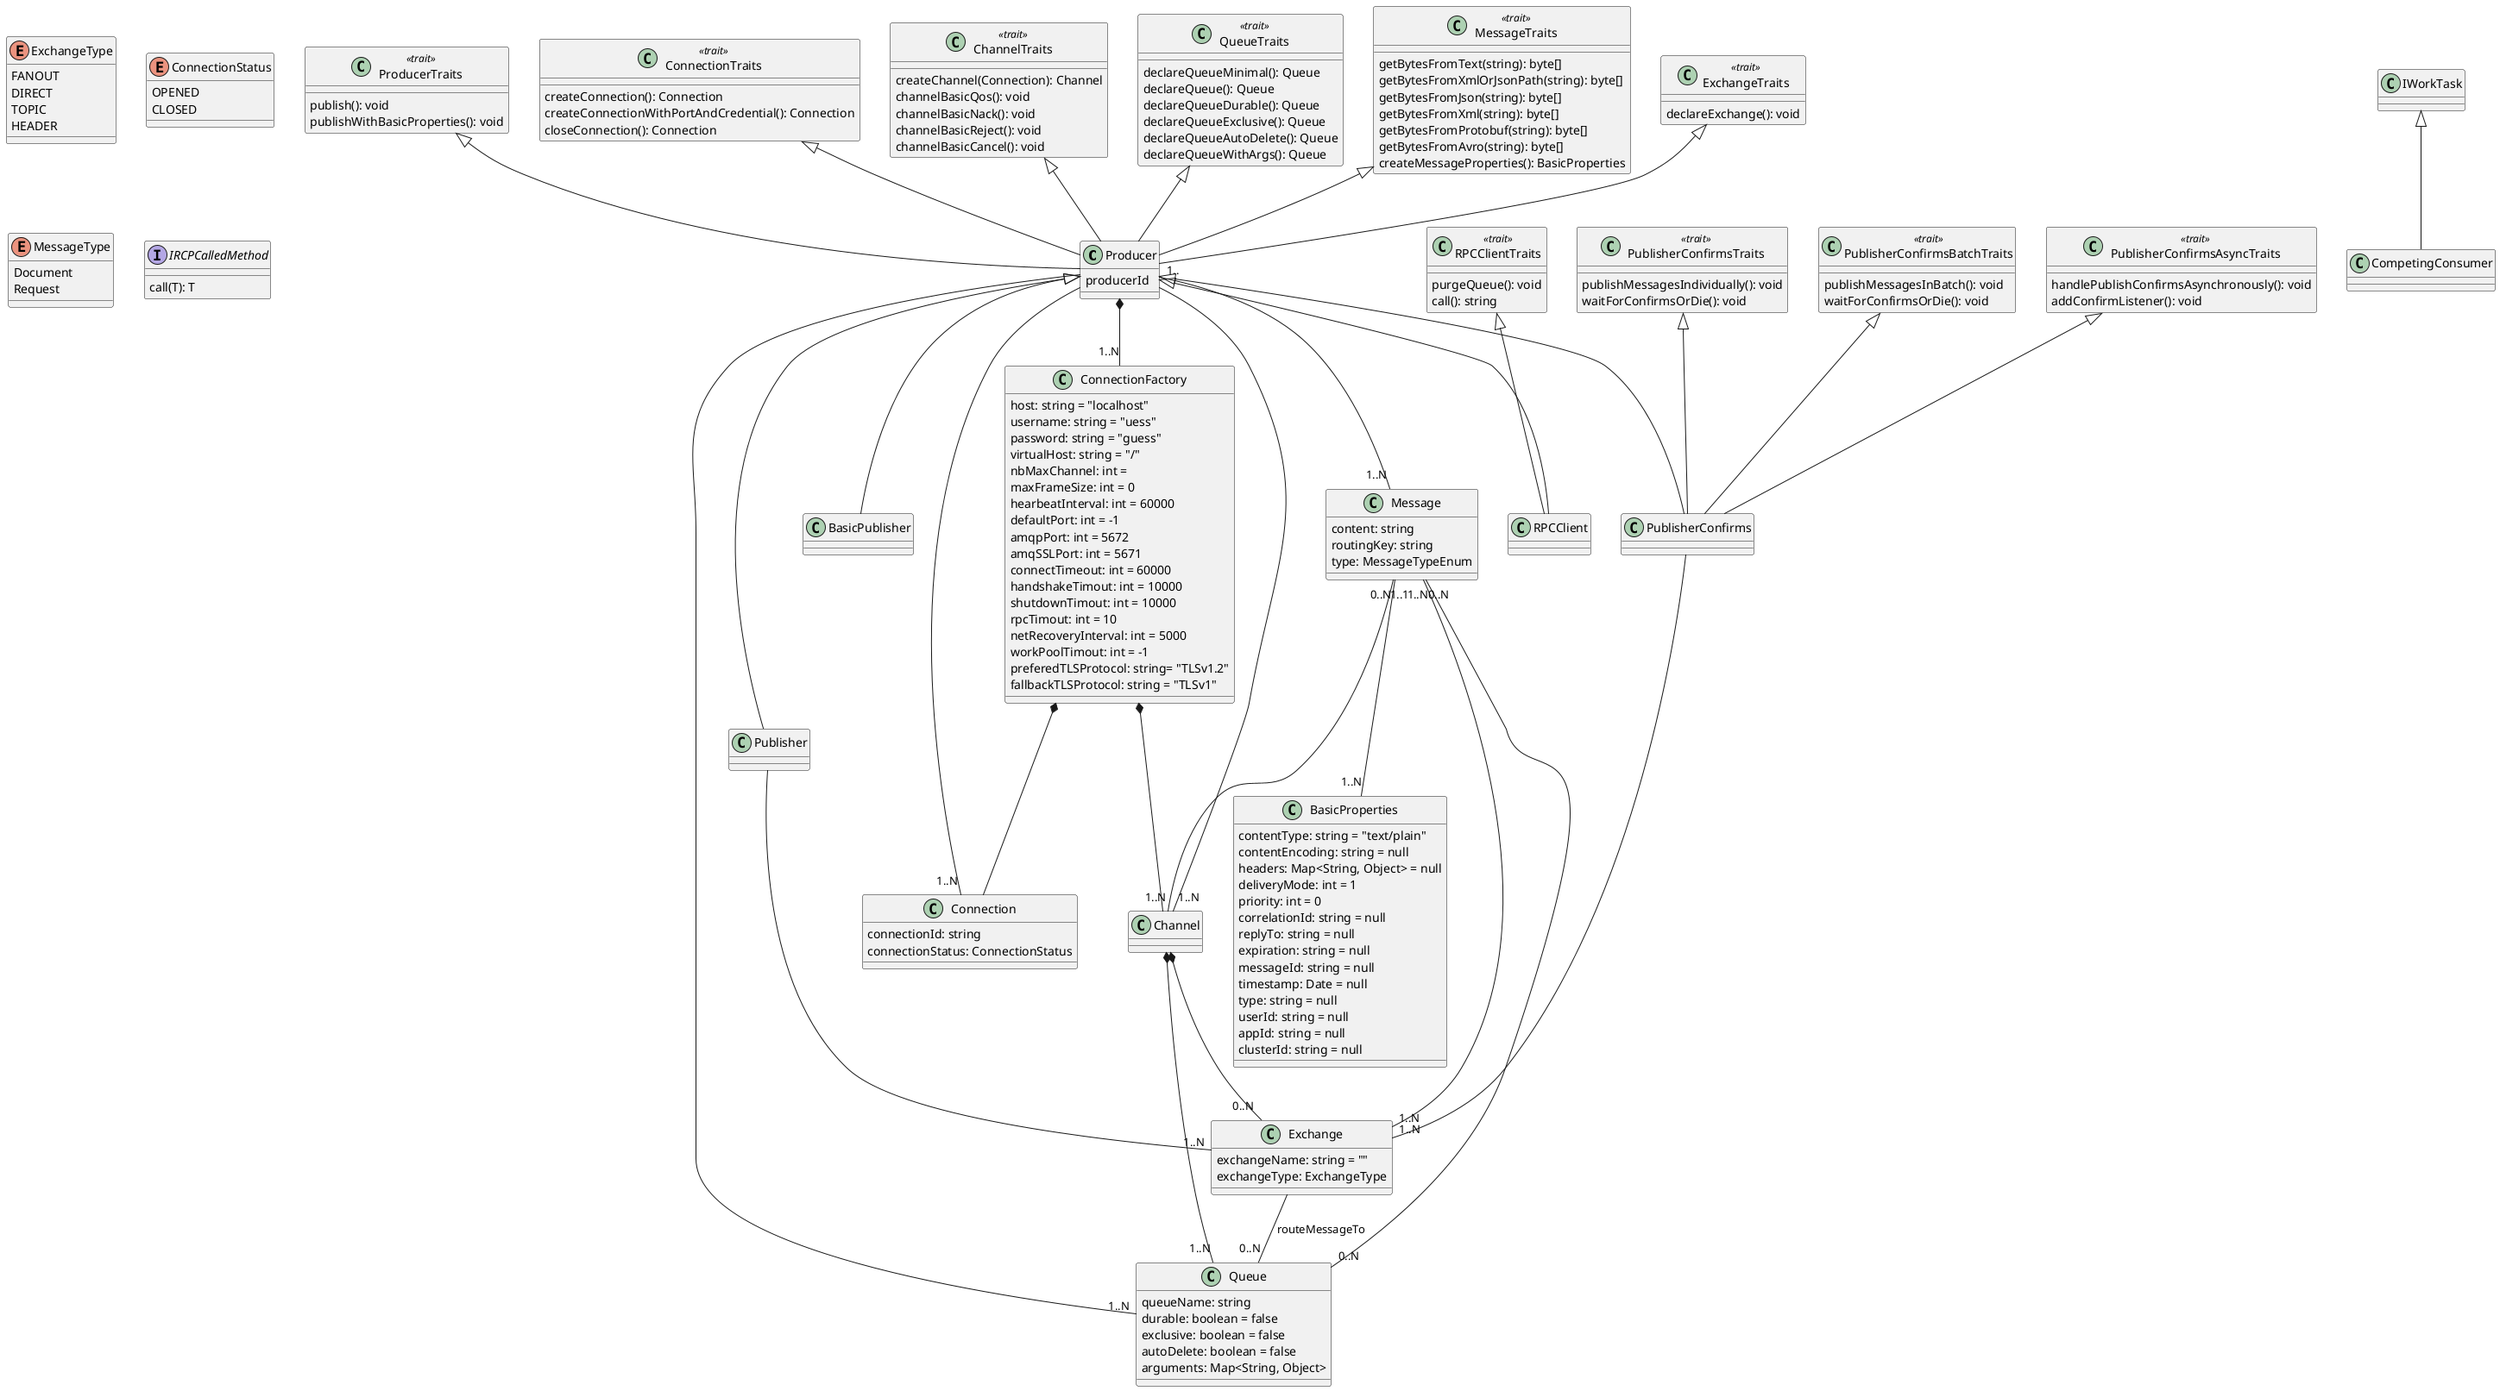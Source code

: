 @startuml
Producer <|-- BasicPublisher
Producer <|-- Publisher
Producer <|-- PublisherConfirms
Producer <|-- RPCClient
Producer *-- "1..N" ConnectionFactory
Producer "1.." -- "1..N" Message
Producer -- "1..N" Connection
Producer -- "1..N" Channel
Producer -- "1..N" Queue
Publisher -- "1..N" Exchange
PublisherConfirms -- "1..N" Exchange
ConnectionFactory *-- Connection
ConnectionFactory *-- Channel
Channel *-- "1..N" Queue
Channel *-- "0..N" Exchange
Exchange -- "0..N" Queue: routeMessageTo

Message "0..N" -- "1..N" Channel
Message "1..N" -- "0..N" Queue
Message "0..N" -- "1..N" Exchange
Message "1..1" -- "1..N" BasicProperties

ProducerTraits <|-- Producer
ConnectionTraits <|-- Producer
ChannelTraits <|-- Producer
QueueTraits <|-- Producer
MessageTraits <|-- Producer
ExchangeTraits <|-- Producer

RPCClientTraits <|-- RPCClient
PublisherConfirmsTraits <|-- PublisherConfirms
PublisherConfirmsBatchTraits <|-- PublisherConfirms
PublisherConfirmsAsyncTraits <|-- PublisherConfirms

class Producer {
  producerId
}

class ConnectionFactory {
  host: string = "localhost"
  username: string = "uess"
  password: string = "guess"
  virtualHost: string = "/"
  nbMaxChannel: int = 
  maxFrameSize: int = 0
  hearbeatInterval: int = 60000
  defaultPort: int = -1
  amqpPort: int = 5672
  amqSSLPort: int = 5671
  connectTimeout: int = 60000
  handshakeTimout: int = 10000 
  shutdownTimout: int = 10000
  rpcTimout: int = 10
  netRecoveryInterval: int = 5000
  workPoolTimout: int = -1 
  preferedTLSProtocol: string= "TLSv1.2"
  fallbackTLSProtocol: string = "TLSv1"
}

class Connection {
  connectionId: string
  connectionStatus: ConnectionStatus
}

class Message {
  content: string
  routingKey: string
  type: MessageTypeEnum
}

class BasicProperties {
  contentType: string = "text/plain"
  contentEncoding: string = null
  headers: Map<String, Object> = null
  deliveryMode: int = 1
  priority: int = 0
  correlationId: string = null
  replyTo: string = null
  expiration: string = null
  messageId: string = null
  timestamp: Date = null
  type: string = null
  userId: string = null
  appId: string = null
  clusterId: string = null
}

class Queue {
  queueName: string
  durable: boolean = false
  exclusive: boolean = false
  autoDelete: boolean = false
  arguments: Map<String, Object>
}

class Exchange {
  exchangeName: string = ""
  exchangeType: ExchangeType
}

enum ExchangeType {
  FANOUT
  DIRECT
  TOPIC
  HEADER
}

enum ConnectionStatus {
  OPENED
  CLOSED
}

enum MessageType {
  Document
  Request
}

class ProducerTraits <<trait>> {
    publish(): void
    publishWithBasicProperties(): void
}

class PublisherConfirmsTraits <<trait>> {
    publishMessagesIndividually(): void
    waitForConfirmsOrDie(): void
}

class PublisherConfirmsAsyncTraits <<trait>> {
    handlePublishConfirmsAsynchronously(): void
    addConfirmListener(): void
}

class PublisherConfirmsBatchTraits <<trait>> {
    publishMessagesInBatch(): void
    waitForConfirmsOrDie(): void
}

class RPCClientTraits <<trait>> {
    purgeQueue(): void
    call(): string
}

class ConnectionTraits <<trait>> {
    createConnection(): Connection
    createConnectionWithPortAndCredential(): Connection
    closeConnection(): Connection
}


class ChannelTraits <<trait>> {
    createChannel(Connection): Channel
    channelBasicQos(): void
    channelBasicNack(): void
    channelBasicReject(): void
    channelBasicCancel(): void
}

class ExchangeTraits <<trait>> {
    declareExchange(): void
}

class QueueTraits <<trait>> {
    declareQueueMinimal(): Queue
    declareQueue(): Queue
    declareQueueDurable(): Queue
    declareQueueExclusive(): Queue
    declareQueueAutoDelete(): Queue
    declareQueueWithArgs(): Queue
}

class MessageTraits <<trait>> {
    getBytesFromText(string): byte[]
    getBytesFromXmlOrJsonPath(string): byte[]
    getBytesFromJson(string): byte[]
    getBytesFromXml(string): byte[]
    getBytesFromProtobuf(string): byte[]
    getBytesFromAvro(string): byte[]
    createMessageProperties(): BasicProperties
}

interface IRCPCalledMethod {
    call(T): T
}
IWorkTask <|-- CompetingConsumer
@enduml


